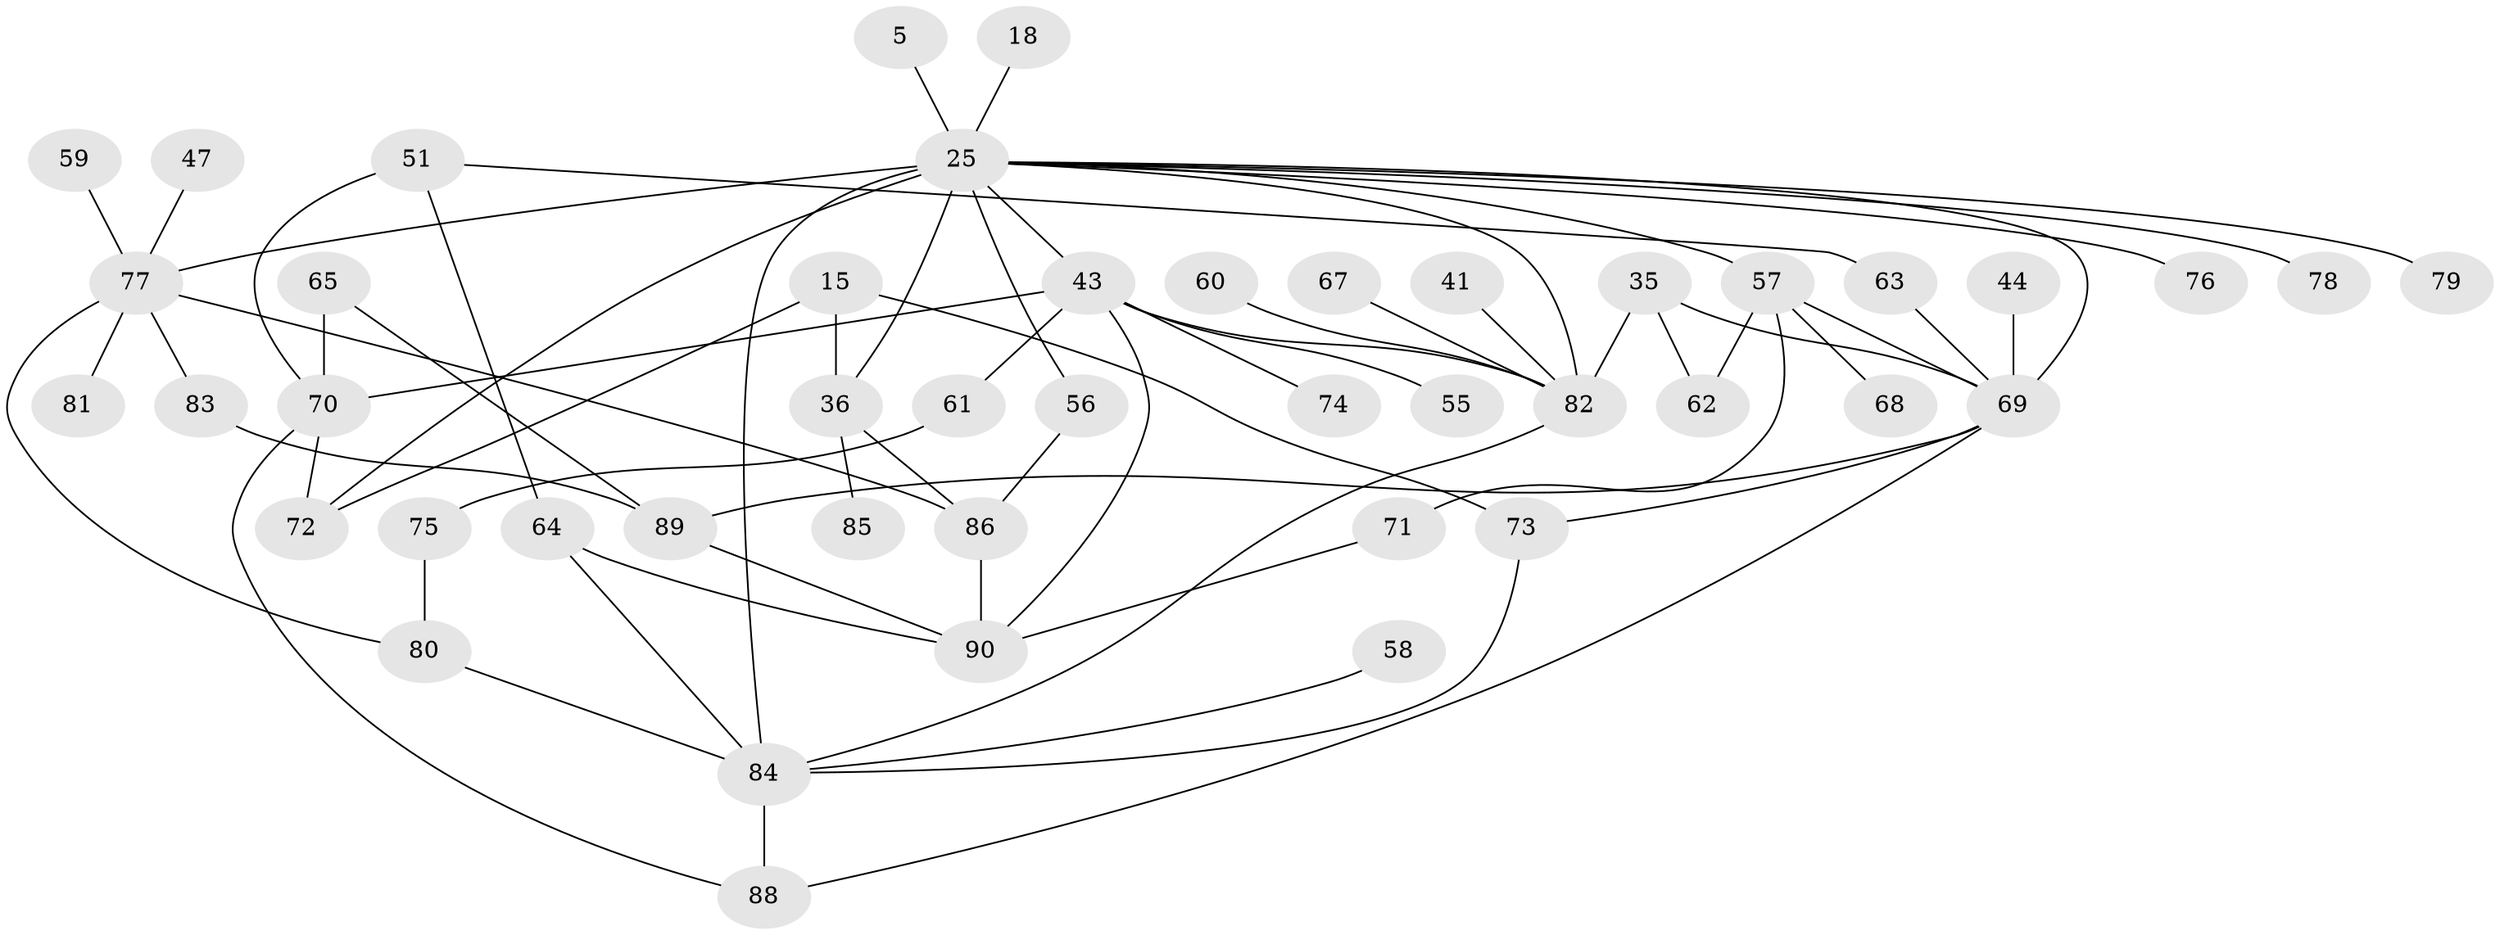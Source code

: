 // original degree distribution, {6: 0.03333333333333333, 4: 0.17777777777777778, 7: 0.011111111111111112, 1: 0.24444444444444444, 5: 0.06666666666666667, 3: 0.25555555555555554, 2: 0.2111111111111111}
// Generated by graph-tools (version 1.1) at 2025/41/03/09/25 04:41:33]
// undirected, 45 vertices, 67 edges
graph export_dot {
graph [start="1"]
  node [color=gray90,style=filled];
  5;
  15;
  18;
  25 [super="+2+23+4"];
  35 [super="+20"];
  36;
  41;
  43 [super="+39+27"];
  44;
  47;
  51;
  55;
  56;
  57 [super="+53+29"];
  58;
  59;
  60;
  61;
  62;
  63;
  64 [super="+54"];
  65;
  67;
  68;
  69 [super="+46+31+33"];
  70 [super="+52"];
  71;
  72 [super="+8+9+14"];
  73 [super="+10+26+30"];
  74;
  75;
  76;
  77 [super="+28+42"];
  78;
  79;
  80;
  81;
  82 [super="+34+24+66"];
  83;
  84 [super="+49+50+40"];
  85;
  86;
  88;
  89 [super="+48"];
  90 [super="+87"];
  5 -- 25;
  15 -- 36;
  15 -- 72 [weight=2];
  15 -- 73;
  18 -- 25;
  25 -- 36;
  25 -- 72 [weight=3];
  25 -- 43 [weight=2];
  25 -- 76;
  25 -- 77 [weight=2];
  25 -- 78;
  25 -- 79;
  25 -- 82;
  25 -- 56;
  25 -- 69;
  25 -- 84 [weight=3];
  25 -- 57;
  35 -- 62;
  35 -- 82 [weight=3];
  35 -- 69;
  36 -- 85;
  36 -- 86;
  41 -- 82;
  43 -- 55;
  43 -- 74;
  43 -- 61;
  43 -- 70;
  43 -- 82;
  43 -- 90;
  44 -- 69;
  47 -- 77;
  51 -- 63;
  51 -- 64;
  51 -- 70;
  56 -- 86;
  57 -- 68;
  57 -- 69;
  57 -- 71;
  57 -- 62;
  58 -- 84;
  59 -- 77;
  60 -- 82;
  61 -- 75;
  63 -- 69 [weight=2];
  64 -- 84 [weight=2];
  64 -- 90;
  65 -- 89;
  65 -- 70;
  67 -- 82;
  69 -- 88;
  69 -- 89 [weight=2];
  69 -- 73;
  70 -- 88;
  70 -- 72;
  71 -- 90;
  73 -- 84;
  75 -- 80;
  77 -- 81;
  77 -- 86;
  77 -- 80;
  77 -- 83;
  80 -- 84;
  82 -- 84;
  83 -- 89;
  84 -- 88;
  86 -- 90;
  89 -- 90;
}
